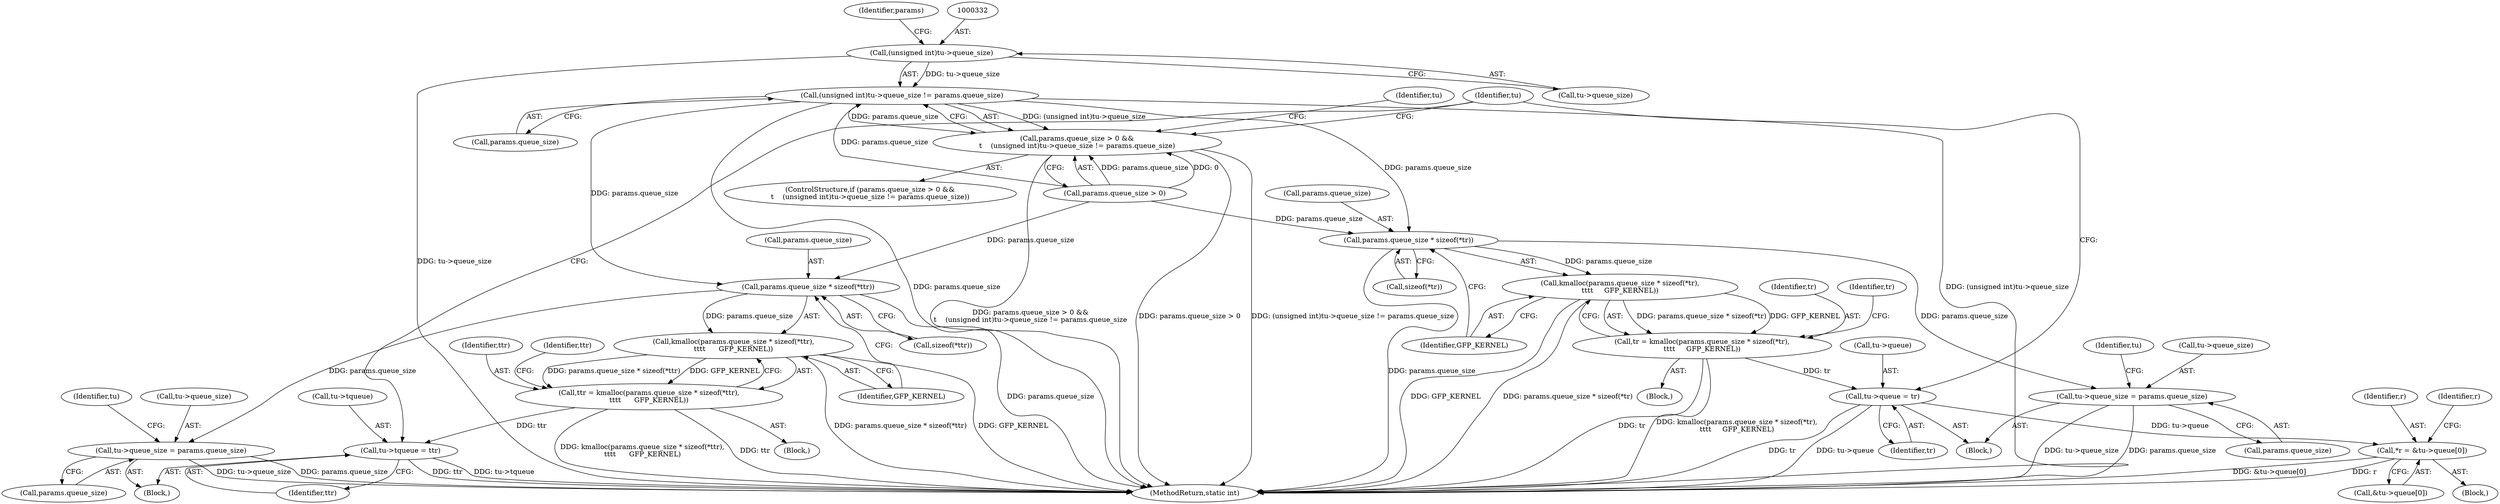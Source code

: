 digraph "0_linux_cec8f96e49d9be372fdb0c3836dcf31ec71e457e@pointer" {
"1000331" [label="(Call,(unsigned int)tu->queue_size)"];
"1000330" [label="(Call,(unsigned int)tu->queue_size != params.queue_size)"];
"1000324" [label="(Call,params.queue_size > 0 &&\n\t    (unsigned int)tu->queue_size != params.queue_size)"];
"1000348" [label="(Call,params.queue_size * sizeof(*ttr))"];
"1000347" [label="(Call,kmalloc(params.queue_size * sizeof(*ttr),\n\t\t\t\t      GFP_KERNEL))"];
"1000345" [label="(Call,ttr = kmalloc(params.queue_size * sizeof(*ttr),\n\t\t\t\t      GFP_KERNEL))"];
"1000370" [label="(Call,tu->tqueue = ttr)"];
"1000363" [label="(Call,tu->queue_size = params.queue_size)"];
"1000380" [label="(Call,params.queue_size * sizeof(*tr))"];
"1000379" [label="(Call,kmalloc(params.queue_size * sizeof(*tr),\n\t\t\t\t     GFP_KERNEL))"];
"1000377" [label="(Call,tr = kmalloc(params.queue_size * sizeof(*tr),\n\t\t\t\t     GFP_KERNEL))"];
"1000402" [label="(Call,tu->queue = tr)"];
"1000472" [label="(Call,*r = &tu->queue[0])"];
"1000395" [label="(Call,tu->queue_size = params.queue_size)"];
"1000379" [label="(Call,kmalloc(params.queue_size * sizeof(*tr),\n\t\t\t\t     GFP_KERNEL))"];
"1000345" [label="(Call,ttr = kmalloc(params.queue_size * sizeof(*ttr),\n\t\t\t\t      GFP_KERNEL))"];
"1000346" [label="(Identifier,ttr)"];
"1000381" [label="(Call,params.queue_size)"];
"1000342" [label="(Identifier,tu)"];
"1000349" [label="(Call,params.queue_size)"];
"1000330" [label="(Call,(unsigned int)tu->queue_size != params.queue_size)"];
"1000473" [label="(Identifier,r)"];
"1000363" [label="(Call,tu->queue_size = params.queue_size)"];
"1000352" [label="(Call,sizeof(*ttr))"];
"1000372" [label="(Identifier,tu)"];
"1000336" [label="(Call,params.queue_size)"];
"1000402" [label="(Call,tu->queue = tr)"];
"1000358" [label="(Block,)"];
"1000399" [label="(Call,params.queue_size)"];
"1000380" [label="(Call,params.queue_size * sizeof(*tr))"];
"1000324" [label="(Call,params.queue_size > 0 &&\n\t    (unsigned int)tu->queue_size != params.queue_size)"];
"1000357" [label="(Identifier,ttr)"];
"1000371" [label="(Call,tu->tqueue)"];
"1000325" [label="(Call,params.queue_size > 0)"];
"1000474" [label="(Call,&tu->queue[0])"];
"1000395" [label="(Call,tu->queue_size = params.queue_size)"];
"1000378" [label="(Identifier,tr)"];
"1000528" [label="(MethodReturn,static int)"];
"1000482" [label="(Identifier,r)"];
"1000404" [label="(Identifier,tu)"];
"1000376" [label="(Block,)"];
"1000323" [label="(ControlStructure,if (params.queue_size > 0 &&\n\t    (unsigned int)tu->queue_size != params.queue_size))"];
"1000390" [label="(Block,)"];
"1000355" [label="(Identifier,GFP_KERNEL)"];
"1000472" [label="(Call,*r = &tu->queue[0])"];
"1000403" [label="(Call,tu->queue)"];
"1000337" [label="(Identifier,params)"];
"1000470" [label="(Block,)"];
"1000370" [label="(Call,tu->tqueue = ttr)"];
"1000384" [label="(Call,sizeof(*tr))"];
"1000344" [label="(Block,)"];
"1000374" [label="(Identifier,ttr)"];
"1000377" [label="(Call,tr = kmalloc(params.queue_size * sizeof(*tr),\n\t\t\t\t     GFP_KERNEL))"];
"1000406" [label="(Identifier,tr)"];
"1000347" [label="(Call,kmalloc(params.queue_size * sizeof(*ttr),\n\t\t\t\t      GFP_KERNEL))"];
"1000387" [label="(Identifier,GFP_KERNEL)"];
"1000348" [label="(Call,params.queue_size * sizeof(*ttr))"];
"1000367" [label="(Call,params.queue_size)"];
"1000396" [label="(Call,tu->queue_size)"];
"1000409" [label="(Identifier,tu)"];
"1000331" [label="(Call,(unsigned int)tu->queue_size)"];
"1000389" [label="(Identifier,tr)"];
"1000333" [label="(Call,tu->queue_size)"];
"1000364" [label="(Call,tu->queue_size)"];
"1000331" -> "1000330"  [label="AST: "];
"1000331" -> "1000333"  [label="CFG: "];
"1000332" -> "1000331"  [label="AST: "];
"1000333" -> "1000331"  [label="AST: "];
"1000337" -> "1000331"  [label="CFG: "];
"1000331" -> "1000528"  [label="DDG: tu->queue_size"];
"1000331" -> "1000330"  [label="DDG: tu->queue_size"];
"1000330" -> "1000324"  [label="AST: "];
"1000330" -> "1000336"  [label="CFG: "];
"1000336" -> "1000330"  [label="AST: "];
"1000324" -> "1000330"  [label="CFG: "];
"1000330" -> "1000528"  [label="DDG: (unsigned int)tu->queue_size"];
"1000330" -> "1000528"  [label="DDG: params.queue_size"];
"1000330" -> "1000324"  [label="DDG: (unsigned int)tu->queue_size"];
"1000330" -> "1000324"  [label="DDG: params.queue_size"];
"1000325" -> "1000330"  [label="DDG: params.queue_size"];
"1000330" -> "1000348"  [label="DDG: params.queue_size"];
"1000330" -> "1000380"  [label="DDG: params.queue_size"];
"1000324" -> "1000323"  [label="AST: "];
"1000324" -> "1000325"  [label="CFG: "];
"1000325" -> "1000324"  [label="AST: "];
"1000342" -> "1000324"  [label="CFG: "];
"1000409" -> "1000324"  [label="CFG: "];
"1000324" -> "1000528"  [label="DDG: (unsigned int)tu->queue_size != params.queue_size"];
"1000324" -> "1000528"  [label="DDG: params.queue_size > 0 &&\n\t    (unsigned int)tu->queue_size != params.queue_size"];
"1000324" -> "1000528"  [label="DDG: params.queue_size > 0"];
"1000325" -> "1000324"  [label="DDG: params.queue_size"];
"1000325" -> "1000324"  [label="DDG: 0"];
"1000348" -> "1000347"  [label="AST: "];
"1000348" -> "1000352"  [label="CFG: "];
"1000349" -> "1000348"  [label="AST: "];
"1000352" -> "1000348"  [label="AST: "];
"1000355" -> "1000348"  [label="CFG: "];
"1000348" -> "1000528"  [label="DDG: params.queue_size"];
"1000348" -> "1000347"  [label="DDG: params.queue_size"];
"1000325" -> "1000348"  [label="DDG: params.queue_size"];
"1000348" -> "1000363"  [label="DDG: params.queue_size"];
"1000347" -> "1000345"  [label="AST: "];
"1000347" -> "1000355"  [label="CFG: "];
"1000355" -> "1000347"  [label="AST: "];
"1000345" -> "1000347"  [label="CFG: "];
"1000347" -> "1000528"  [label="DDG: params.queue_size * sizeof(*ttr)"];
"1000347" -> "1000528"  [label="DDG: GFP_KERNEL"];
"1000347" -> "1000345"  [label="DDG: params.queue_size * sizeof(*ttr)"];
"1000347" -> "1000345"  [label="DDG: GFP_KERNEL"];
"1000345" -> "1000344"  [label="AST: "];
"1000346" -> "1000345"  [label="AST: "];
"1000357" -> "1000345"  [label="CFG: "];
"1000345" -> "1000528"  [label="DDG: kmalloc(params.queue_size * sizeof(*ttr),\n\t\t\t\t      GFP_KERNEL)"];
"1000345" -> "1000528"  [label="DDG: ttr"];
"1000345" -> "1000370"  [label="DDG: ttr"];
"1000370" -> "1000358"  [label="AST: "];
"1000370" -> "1000374"  [label="CFG: "];
"1000371" -> "1000370"  [label="AST: "];
"1000374" -> "1000370"  [label="AST: "];
"1000409" -> "1000370"  [label="CFG: "];
"1000370" -> "1000528"  [label="DDG: ttr"];
"1000370" -> "1000528"  [label="DDG: tu->tqueue"];
"1000363" -> "1000358"  [label="AST: "];
"1000363" -> "1000367"  [label="CFG: "];
"1000364" -> "1000363"  [label="AST: "];
"1000367" -> "1000363"  [label="AST: "];
"1000372" -> "1000363"  [label="CFG: "];
"1000363" -> "1000528"  [label="DDG: tu->queue_size"];
"1000363" -> "1000528"  [label="DDG: params.queue_size"];
"1000380" -> "1000379"  [label="AST: "];
"1000380" -> "1000384"  [label="CFG: "];
"1000381" -> "1000380"  [label="AST: "];
"1000384" -> "1000380"  [label="AST: "];
"1000387" -> "1000380"  [label="CFG: "];
"1000380" -> "1000528"  [label="DDG: params.queue_size"];
"1000380" -> "1000379"  [label="DDG: params.queue_size"];
"1000325" -> "1000380"  [label="DDG: params.queue_size"];
"1000380" -> "1000395"  [label="DDG: params.queue_size"];
"1000379" -> "1000377"  [label="AST: "];
"1000379" -> "1000387"  [label="CFG: "];
"1000387" -> "1000379"  [label="AST: "];
"1000377" -> "1000379"  [label="CFG: "];
"1000379" -> "1000528"  [label="DDG: params.queue_size * sizeof(*tr)"];
"1000379" -> "1000528"  [label="DDG: GFP_KERNEL"];
"1000379" -> "1000377"  [label="DDG: params.queue_size * sizeof(*tr)"];
"1000379" -> "1000377"  [label="DDG: GFP_KERNEL"];
"1000377" -> "1000376"  [label="AST: "];
"1000378" -> "1000377"  [label="AST: "];
"1000389" -> "1000377"  [label="CFG: "];
"1000377" -> "1000528"  [label="DDG: kmalloc(params.queue_size * sizeof(*tr),\n\t\t\t\t     GFP_KERNEL)"];
"1000377" -> "1000528"  [label="DDG: tr"];
"1000377" -> "1000402"  [label="DDG: tr"];
"1000402" -> "1000390"  [label="AST: "];
"1000402" -> "1000406"  [label="CFG: "];
"1000403" -> "1000402"  [label="AST: "];
"1000406" -> "1000402"  [label="AST: "];
"1000409" -> "1000402"  [label="CFG: "];
"1000402" -> "1000528"  [label="DDG: tu->queue"];
"1000402" -> "1000528"  [label="DDG: tr"];
"1000402" -> "1000472"  [label="DDG: tu->queue"];
"1000472" -> "1000470"  [label="AST: "];
"1000472" -> "1000474"  [label="CFG: "];
"1000473" -> "1000472"  [label="AST: "];
"1000474" -> "1000472"  [label="AST: "];
"1000482" -> "1000472"  [label="CFG: "];
"1000472" -> "1000528"  [label="DDG: &tu->queue[0]"];
"1000472" -> "1000528"  [label="DDG: r"];
"1000395" -> "1000390"  [label="AST: "];
"1000395" -> "1000399"  [label="CFG: "];
"1000396" -> "1000395"  [label="AST: "];
"1000399" -> "1000395"  [label="AST: "];
"1000404" -> "1000395"  [label="CFG: "];
"1000395" -> "1000528"  [label="DDG: tu->queue_size"];
"1000395" -> "1000528"  [label="DDG: params.queue_size"];
}
